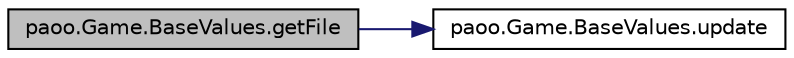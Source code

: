 digraph "paoo.Game.BaseValues.getFile"
{
 // LATEX_PDF_SIZE
  edge [fontname="Helvetica",fontsize="10",labelfontname="Helvetica",labelfontsize="10"];
  node [fontname="Helvetica",fontsize="10",shape=record];
  rankdir="LR";
  Node10 [label="paoo.Game.BaseValues.getFile",height=0.2,width=0.4,color="black", fillcolor="grey75", style="filled", fontcolor="black",tooltip=" "];
  Node10 -> Node11 [color="midnightblue",fontsize="10",style="solid",fontname="Helvetica"];
  Node11 [label="paoo.Game.BaseValues.update",height=0.2,width=0.4,color="black", fillcolor="white", style="filled",URL="$classpaoo_1_1_game_1_1_base_values.html#a7a6d60aa070134a04524e11954af2ccb",tooltip=" "];
}
